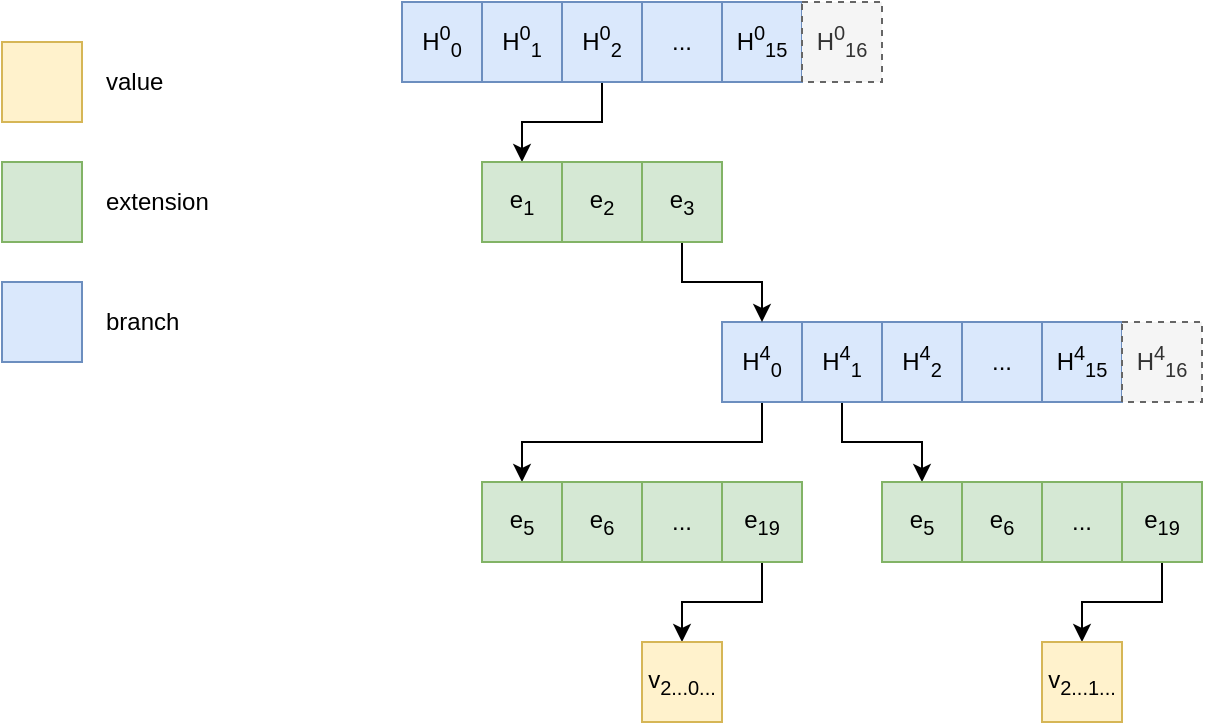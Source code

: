 <mxfile version="15.9.6" type="device"><diagram id="GiLetRPtr280wbcoXY-j" name="Page-1"><mxGraphModel dx="1422" dy="769" grid="1" gridSize="10" guides="1" tooltips="1" connect="1" arrows="1" fold="1" page="1" pageScale="1" pageWidth="850" pageHeight="1100" math="0" shadow="0"><root><mxCell id="0"/><mxCell id="1" parent="0"/><mxCell id="uytUNImyoff3waiaWRv--1" value="H&lt;sup&gt;0&lt;/sup&gt;&lt;sub&gt;0&lt;/sub&gt;" style="rounded=0;whiteSpace=wrap;html=1;fillColor=#dae8fc;strokeColor=#6c8ebf;" vertex="1" parent="1"><mxGeometry x="240" y="240" width="40" height="40" as="geometry"/></mxCell><mxCell id="uytUNImyoff3waiaWRv--2" value="H&lt;sup&gt;0&lt;/sup&gt;&lt;sub&gt;1&lt;/sub&gt;" style="rounded=0;whiteSpace=wrap;html=1;fillColor=#dae8fc;strokeColor=#6c8ebf;" vertex="1" parent="1"><mxGeometry x="280" y="240" width="40" height="40" as="geometry"/></mxCell><mxCell id="uytUNImyoff3waiaWRv--17" style="edgeStyle=orthogonalEdgeStyle;rounded=0;orthogonalLoop=1;jettySize=auto;html=1;exitX=0.5;exitY=1;exitDx=0;exitDy=0;entryX=0.5;entryY=0;entryDx=0;entryDy=0;" edge="1" parent="1" source="uytUNImyoff3waiaWRv--3" target="uytUNImyoff3waiaWRv--13"><mxGeometry relative="1" as="geometry"/></mxCell><mxCell id="uytUNImyoff3waiaWRv--3" value="H&lt;sup&gt;0&lt;/sup&gt;&lt;sub&gt;2&lt;/sub&gt;" style="rounded=0;whiteSpace=wrap;html=1;fillColor=#dae8fc;strokeColor=#6c8ebf;" vertex="1" parent="1"><mxGeometry x="320" y="240" width="40" height="40" as="geometry"/></mxCell><mxCell id="uytUNImyoff3waiaWRv--4" value="..." style="rounded=0;whiteSpace=wrap;html=1;fillColor=#dae8fc;strokeColor=#6c8ebf;" vertex="1" parent="1"><mxGeometry x="360" y="240" width="40" height="40" as="geometry"/></mxCell><mxCell id="uytUNImyoff3waiaWRv--5" value="H&lt;sup&gt;0&lt;/sup&gt;&lt;sub&gt;15&lt;/sub&gt;" style="rounded=0;whiteSpace=wrap;html=1;fillColor=#dae8fc;strokeColor=#6c8ebf;" vertex="1" parent="1"><mxGeometry x="400" y="240" width="40" height="40" as="geometry"/></mxCell><mxCell id="uytUNImyoff3waiaWRv--6" value="H&lt;sup&gt;0&lt;/sup&gt;&lt;sub&gt;16&lt;/sub&gt;" style="rounded=0;whiteSpace=wrap;html=1;fillColor=#f5f5f5;strokeColor=#666666;fontColor=#333333;dashed=1;" vertex="1" parent="1"><mxGeometry x="440" y="240" width="40" height="40" as="geometry"/></mxCell><mxCell id="uytUNImyoff3waiaWRv--31" style="edgeStyle=orthogonalEdgeStyle;rounded=0;orthogonalLoop=1;jettySize=auto;html=1;exitX=0.5;exitY=1;exitDx=0;exitDy=0;entryX=0.5;entryY=0;entryDx=0;entryDy=0;" edge="1" parent="1" source="uytUNImyoff3waiaWRv--7" target="uytUNImyoff3waiaWRv--25"><mxGeometry relative="1" as="geometry"/></mxCell><mxCell id="uytUNImyoff3waiaWRv--7" value="H&lt;sup&gt;4&lt;/sup&gt;&lt;sub&gt;0&lt;/sub&gt;" style="rounded=0;whiteSpace=wrap;html=1;fillColor=#dae8fc;strokeColor=#6c8ebf;" vertex="1" parent="1"><mxGeometry x="400" y="400" width="40" height="40" as="geometry"/></mxCell><mxCell id="uytUNImyoff3waiaWRv--21" style="edgeStyle=orthogonalEdgeStyle;rounded=0;orthogonalLoop=1;jettySize=auto;html=1;exitX=0.5;exitY=1;exitDx=0;exitDy=0;" edge="1" parent="1" source="uytUNImyoff3waiaWRv--8" target="uytUNImyoff3waiaWRv--18"><mxGeometry relative="1" as="geometry"/></mxCell><mxCell id="uytUNImyoff3waiaWRv--8" value="H&lt;sup&gt;4&lt;/sup&gt;&lt;sub&gt;1&lt;/sub&gt;" style="rounded=0;whiteSpace=wrap;html=1;fillColor=#dae8fc;strokeColor=#6c8ebf;" vertex="1" parent="1"><mxGeometry x="440" y="400" width="40" height="40" as="geometry"/></mxCell><mxCell id="uytUNImyoff3waiaWRv--9" value="H&lt;sup&gt;4&lt;/sup&gt;&lt;sub&gt;2&lt;/sub&gt;" style="rounded=0;whiteSpace=wrap;html=1;fillColor=#dae8fc;strokeColor=#6c8ebf;" vertex="1" parent="1"><mxGeometry x="480" y="400" width="40" height="40" as="geometry"/></mxCell><mxCell id="uytUNImyoff3waiaWRv--10" value="..." style="rounded=0;whiteSpace=wrap;html=1;fillColor=#dae8fc;strokeColor=#6c8ebf;" vertex="1" parent="1"><mxGeometry x="520" y="400" width="40" height="40" as="geometry"/></mxCell><mxCell id="uytUNImyoff3waiaWRv--11" value="H&lt;sup&gt;4&lt;/sup&gt;&lt;sub&gt;15&lt;/sub&gt;" style="rounded=0;whiteSpace=wrap;html=1;fillColor=#dae8fc;strokeColor=#6c8ebf;" vertex="1" parent="1"><mxGeometry x="560" y="400" width="40" height="40" as="geometry"/></mxCell><mxCell id="uytUNImyoff3waiaWRv--12" value="H&lt;sup&gt;4&lt;/sup&gt;&lt;sub&gt;16&lt;/sub&gt;" style="rounded=0;whiteSpace=wrap;html=1;fillColor=#f5f5f5;strokeColor=#666666;fontColor=#333333;dashed=1;" vertex="1" parent="1"><mxGeometry x="600" y="400" width="40" height="40" as="geometry"/></mxCell><mxCell id="uytUNImyoff3waiaWRv--13" value="e&lt;sub&gt;1&lt;/sub&gt;" style="rounded=0;whiteSpace=wrap;html=1;fillColor=#d5e8d4;strokeColor=#82b366;" vertex="1" parent="1"><mxGeometry x="280" y="320" width="40" height="40" as="geometry"/></mxCell><mxCell id="uytUNImyoff3waiaWRv--14" value="e&lt;sub&gt;2&lt;/sub&gt;" style="rounded=0;whiteSpace=wrap;html=1;fillColor=#d5e8d4;strokeColor=#82b366;" vertex="1" parent="1"><mxGeometry x="320" y="320" width="40" height="40" as="geometry"/></mxCell><mxCell id="uytUNImyoff3waiaWRv--16" style="edgeStyle=orthogonalEdgeStyle;rounded=0;orthogonalLoop=1;jettySize=auto;html=1;exitX=0.5;exitY=1;exitDx=0;exitDy=0;entryX=0.5;entryY=0;entryDx=0;entryDy=0;" edge="1" parent="1" source="uytUNImyoff3waiaWRv--15" target="uytUNImyoff3waiaWRv--7"><mxGeometry relative="1" as="geometry"/></mxCell><mxCell id="uytUNImyoff3waiaWRv--15" value="e&lt;sub&gt;3&lt;/sub&gt;" style="rounded=0;whiteSpace=wrap;html=1;fillColor=#d5e8d4;strokeColor=#82b366;" vertex="1" parent="1"><mxGeometry x="360" y="320" width="40" height="40" as="geometry"/></mxCell><mxCell id="uytUNImyoff3waiaWRv--18" value="e&lt;sub&gt;5&lt;/sub&gt;" style="rounded=0;whiteSpace=wrap;html=1;fillColor=#d5e8d4;strokeColor=#82b366;" vertex="1" parent="1"><mxGeometry x="480" y="480" width="40" height="40" as="geometry"/></mxCell><mxCell id="uytUNImyoff3waiaWRv--19" value="e&lt;sub&gt;6&lt;/sub&gt;" style="rounded=0;whiteSpace=wrap;html=1;fillColor=#d5e8d4;strokeColor=#82b366;" vertex="1" parent="1"><mxGeometry x="520" y="480" width="40" height="40" as="geometry"/></mxCell><mxCell id="uytUNImyoff3waiaWRv--20" value="&lt;div&gt;...&lt;/div&gt;" style="rounded=0;whiteSpace=wrap;html=1;fillColor=#d5e8d4;strokeColor=#82b366;" vertex="1" parent="1"><mxGeometry x="560" y="480" width="40" height="40" as="geometry"/></mxCell><mxCell id="uytUNImyoff3waiaWRv--24" style="edgeStyle=orthogonalEdgeStyle;rounded=0;orthogonalLoop=1;jettySize=auto;html=1;exitX=0.5;exitY=1;exitDx=0;exitDy=0;entryX=0.5;entryY=0;entryDx=0;entryDy=0;" edge="1" parent="1" source="uytUNImyoff3waiaWRv--22" target="uytUNImyoff3waiaWRv--23"><mxGeometry relative="1" as="geometry"/></mxCell><mxCell id="uytUNImyoff3waiaWRv--22" value="e&lt;sub&gt;19&lt;/sub&gt;" style="rounded=0;whiteSpace=wrap;html=1;fillColor=#d5e8d4;strokeColor=#82b366;" vertex="1" parent="1"><mxGeometry x="600" y="480" width="40" height="40" as="geometry"/></mxCell><mxCell id="uytUNImyoff3waiaWRv--23" value="v&lt;sub&gt;2...1...&lt;/sub&gt;" style="rounded=0;whiteSpace=wrap;html=1;fillColor=#fff2cc;strokeColor=#d6b656;" vertex="1" parent="1"><mxGeometry x="560" y="560" width="40" height="40" as="geometry"/></mxCell><mxCell id="uytUNImyoff3waiaWRv--25" value="e&lt;sub&gt;5&lt;/sub&gt;" style="rounded=0;whiteSpace=wrap;html=1;fillColor=#d5e8d4;strokeColor=#82b366;" vertex="1" parent="1"><mxGeometry x="280" y="480" width="40" height="40" as="geometry"/></mxCell><mxCell id="uytUNImyoff3waiaWRv--26" value="e&lt;sub&gt;6&lt;/sub&gt;" style="rounded=0;whiteSpace=wrap;html=1;fillColor=#d5e8d4;strokeColor=#82b366;" vertex="1" parent="1"><mxGeometry x="320" y="480" width="40" height="40" as="geometry"/></mxCell><mxCell id="uytUNImyoff3waiaWRv--27" value="&lt;div&gt;...&lt;/div&gt;" style="rounded=0;whiteSpace=wrap;html=1;fillColor=#d5e8d4;strokeColor=#82b366;" vertex="1" parent="1"><mxGeometry x="360" y="480" width="40" height="40" as="geometry"/></mxCell><mxCell id="uytUNImyoff3waiaWRv--28" style="edgeStyle=orthogonalEdgeStyle;rounded=0;orthogonalLoop=1;jettySize=auto;html=1;exitX=0.5;exitY=1;exitDx=0;exitDy=0;entryX=0.5;entryY=0;entryDx=0;entryDy=0;" edge="1" parent="1" source="uytUNImyoff3waiaWRv--29" target="uytUNImyoff3waiaWRv--30"><mxGeometry relative="1" as="geometry"/></mxCell><mxCell id="uytUNImyoff3waiaWRv--29" value="e&lt;sub&gt;19&lt;/sub&gt;" style="rounded=0;whiteSpace=wrap;html=1;fillColor=#d5e8d4;strokeColor=#82b366;" vertex="1" parent="1"><mxGeometry x="400" y="480" width="40" height="40" as="geometry"/></mxCell><mxCell id="uytUNImyoff3waiaWRv--30" value="v&lt;sub&gt;2...0...&lt;/sub&gt;" style="rounded=0;whiteSpace=wrap;html=1;fillColor=#fff2cc;strokeColor=#d6b656;" vertex="1" parent="1"><mxGeometry x="360" y="560" width="40" height="40" as="geometry"/></mxCell><mxCell id="uytUNImyoff3waiaWRv--32" value="" style="rounded=0;whiteSpace=wrap;html=1;fillColor=#d5e8d4;strokeColor=#82b366;" vertex="1" parent="1"><mxGeometry x="40" y="320" width="40" height="40" as="geometry"/></mxCell><mxCell id="uytUNImyoff3waiaWRv--33" value="" style="rounded=0;whiteSpace=wrap;html=1;fillColor=#fff2cc;strokeColor=#d6b656;" vertex="1" parent="1"><mxGeometry x="40" y="260" width="40" height="40" as="geometry"/></mxCell><mxCell id="uytUNImyoff3waiaWRv--34" value="" style="rounded=0;whiteSpace=wrap;html=1;fillColor=#dae8fc;strokeColor=#6c8ebf;" vertex="1" parent="1"><mxGeometry x="40" y="380" width="40" height="40" as="geometry"/></mxCell><mxCell id="uytUNImyoff3waiaWRv--35" value="&lt;div align=&quot;left&quot;&gt;value&lt;/div&gt;" style="text;html=1;strokeColor=none;fillColor=none;align=left;verticalAlign=middle;whiteSpace=wrap;rounded=0;" vertex="1" parent="1"><mxGeometry x="90" y="265" width="60" height="30" as="geometry"/></mxCell><mxCell id="uytUNImyoff3waiaWRv--36" value="&lt;div align=&quot;left&quot;&gt;extension&lt;/div&gt;" style="text;html=1;strokeColor=none;fillColor=none;align=left;verticalAlign=middle;whiteSpace=wrap;rounded=0;" vertex="1" parent="1"><mxGeometry x="90" y="325" width="60" height="30" as="geometry"/></mxCell><mxCell id="uytUNImyoff3waiaWRv--37" value="branch" style="text;html=1;strokeColor=none;fillColor=none;align=left;verticalAlign=middle;whiteSpace=wrap;rounded=0;" vertex="1" parent="1"><mxGeometry x="90" y="385" width="60" height="30" as="geometry"/></mxCell></root></mxGraphModel></diagram></mxfile>